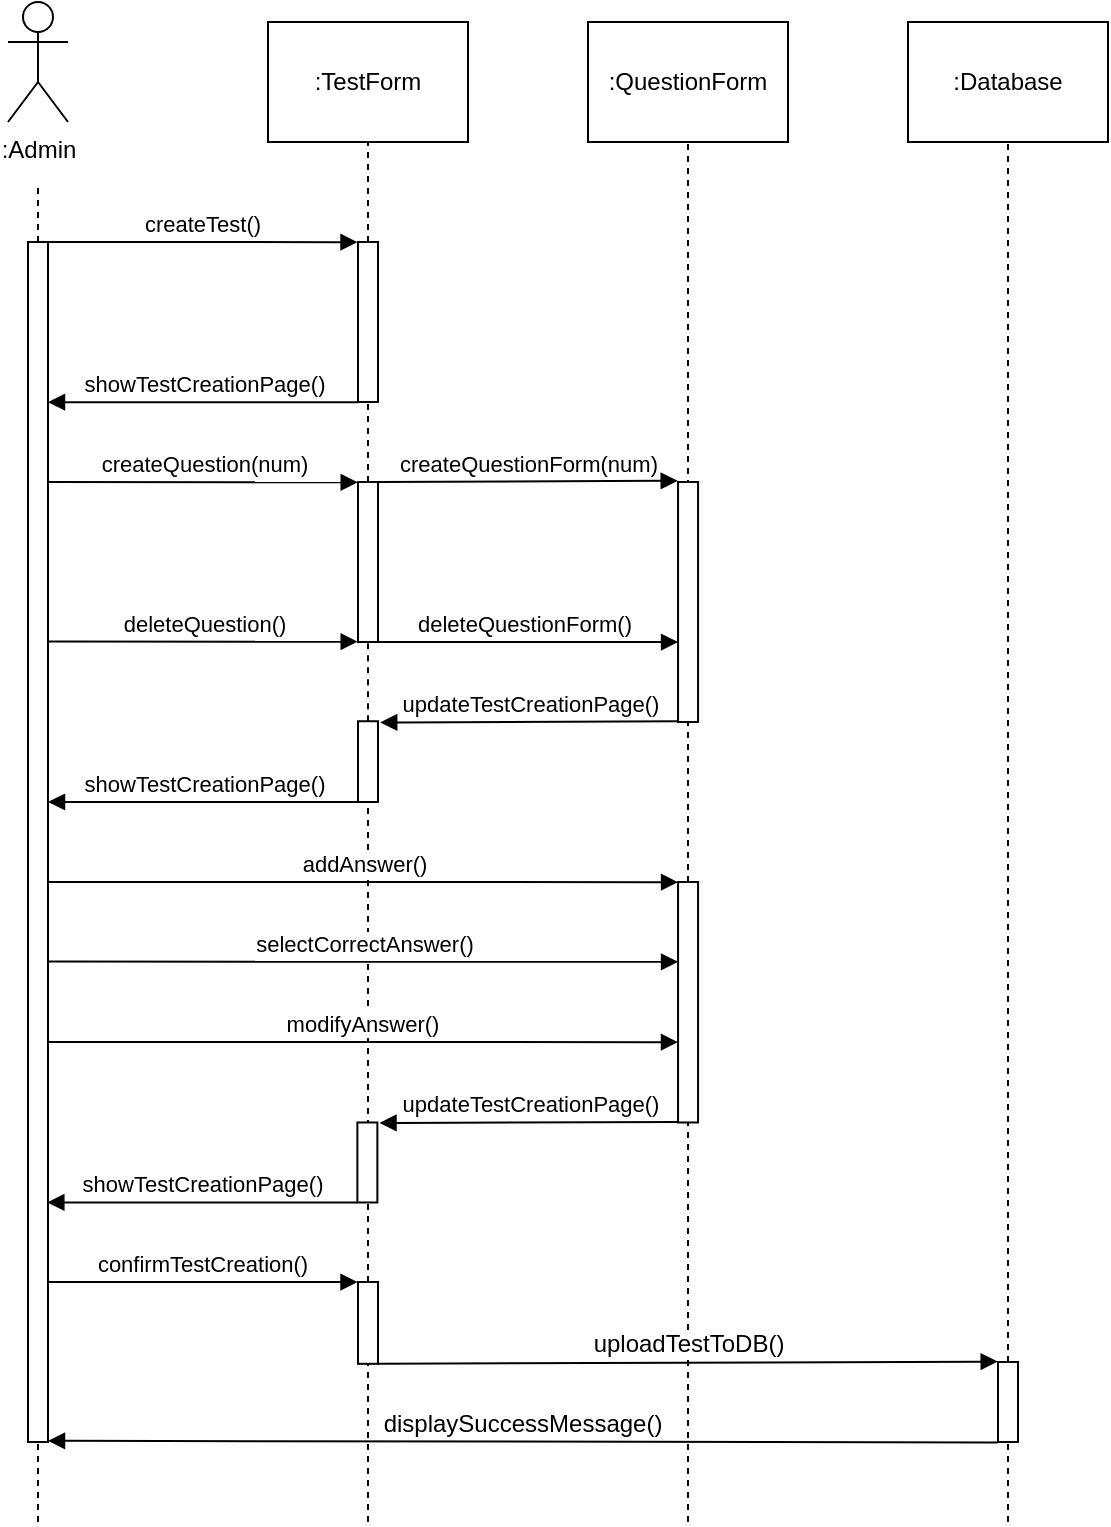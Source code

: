 <mxfile version="20.5.3" type="google"><diagram id="e7WppvACt4baYeumJCWm" name="Page-1"><mxGraphModel grid="1" page="1" gridSize="10" guides="1" tooltips="1" connect="1" arrows="1" fold="1" pageScale="1" pageWidth="850" pageHeight="1100" math="0" shadow="0"><root><mxCell id="0"/><mxCell id="1" parent="0"/><mxCell id="4cmS1GomNPIlw_1de7h4-1" value=":Admin" style="shape=umlActor;verticalLabelPosition=bottom;verticalAlign=top;html=1;outlineConnect=0;" vertex="1" parent="1"><mxGeometry x="120" y="120" width="30" height="60" as="geometry"/></mxCell><mxCell id="4cmS1GomNPIlw_1de7h4-3" value="&lt;font style=&quot;font-size: 12px;&quot;&gt;:TestForm&lt;/font&gt;" style="rounded=0;whiteSpace=wrap;html=1;" vertex="1" parent="1"><mxGeometry x="250" y="130" width="100" height="60" as="geometry"/></mxCell><mxCell id="4cmS1GomNPIlw_1de7h4-4" value="&lt;font style=&quot;font-size: 12px;&quot;&gt;:QuestionForm&lt;/font&gt;" style="rounded=0;whiteSpace=wrap;html=1;" vertex="1" parent="1"><mxGeometry x="410" y="130" width="100" height="60" as="geometry"/></mxCell><mxCell id="4cmS1GomNPIlw_1de7h4-5" value=":Database" style="rounded=0;whiteSpace=wrap;html=1;" vertex="1" parent="1"><mxGeometry x="570" y="130" width="100" height="60" as="geometry"/></mxCell><mxCell id="4cmS1GomNPIlw_1de7h4-7" value="" style="endArrow=none;dashed=1;html=1;rounded=0;entryX=0.5;entryY=1;entryDx=0;entryDy=0;startArrow=none;" edge="1" parent="1" source="4cmS1GomNPIlw_1de7h4-67" target="4cmS1GomNPIlw_1de7h4-4"><mxGeometry width="50" height="50" relative="1" as="geometry"><mxPoint x="460" y="880" as="sourcePoint"/><mxPoint x="330" y="300" as="targetPoint"/></mxGeometry></mxCell><mxCell id="4cmS1GomNPIlw_1de7h4-8" value="" style="endArrow=none;dashed=1;html=1;rounded=0;entryX=0.5;entryY=1;entryDx=0;entryDy=0;startArrow=none;" edge="1" parent="1" source="4cmS1GomNPIlw_1de7h4-13" target="4cmS1GomNPIlw_1de7h4-3"><mxGeometry width="50" height="50" relative="1" as="geometry"><mxPoint x="300" y="640" as="sourcePoint"/><mxPoint x="360" y="330" as="targetPoint"/></mxGeometry></mxCell><mxCell id="4cmS1GomNPIlw_1de7h4-9" value="" style="endArrow=none;dashed=1;html=1;rounded=0;entryX=0.5;entryY=1;entryDx=0;entryDy=0;startArrow=none;" edge="1" parent="1" source="4cmS1GomNPIlw_1de7h4-61" target="4cmS1GomNPIlw_1de7h4-5"><mxGeometry width="50" height="50" relative="1" as="geometry"><mxPoint x="620" y="840" as="sourcePoint"/><mxPoint x="360" y="330" as="targetPoint"/></mxGeometry></mxCell><mxCell id="4cmS1GomNPIlw_1de7h4-10" value="" style="endArrow=none;dashed=1;html=1;rounded=0;startArrow=none;" edge="1" parent="1" source="4cmS1GomNPIlw_1de7h4-11"><mxGeometry width="50" height="50" relative="1" as="geometry"><mxPoint x="135" y="640" as="sourcePoint"/><mxPoint x="135" y="210" as="targetPoint"/></mxGeometry></mxCell><mxCell id="4cmS1GomNPIlw_1de7h4-11" value="" style="html=1;points=[];perimeter=orthogonalPerimeter;" vertex="1" parent="1"><mxGeometry x="130" y="240" width="10" height="600" as="geometry"/></mxCell><mxCell id="4cmS1GomNPIlw_1de7h4-12" value="" style="endArrow=none;dashed=1;html=1;rounded=0;" edge="1" parent="1" target="4cmS1GomNPIlw_1de7h4-11"><mxGeometry width="50" height="50" relative="1" as="geometry"><mxPoint x="135" y="880" as="sourcePoint"/><mxPoint x="135" y="210.0" as="targetPoint"/></mxGeometry></mxCell><mxCell id="4cmS1GomNPIlw_1de7h4-13" value="" style="html=1;points=[];perimeter=orthogonalPerimeter;" vertex="1" parent="1"><mxGeometry x="295" y="240" width="10" height="80" as="geometry"/></mxCell><mxCell id="4cmS1GomNPIlw_1de7h4-15" value="" style="endArrow=none;dashed=1;html=1;rounded=0;entryX=0.5;entryY=1;entryDx=0;entryDy=0;startArrow=none;" edge="1" parent="1" source="4cmS1GomNPIlw_1de7h4-73" target="4cmS1GomNPIlw_1de7h4-13"><mxGeometry width="50" height="50" relative="1" as="geometry"><mxPoint x="300" y="880" as="sourcePoint"/><mxPoint x="300" y="190" as="targetPoint"/></mxGeometry></mxCell><mxCell id="4cmS1GomNPIlw_1de7h4-16" value="createTest()" style="html=1;verticalAlign=bottom;endArrow=block;rounded=0;entryX=-0.024;entryY=0.001;entryDx=0;entryDy=0;entryPerimeter=0;" edge="1" parent="1" target="4cmS1GomNPIlw_1de7h4-13"><mxGeometry width="80" relative="1" as="geometry"><mxPoint x="140" y="240" as="sourcePoint"/><mxPoint x="270" y="240" as="targetPoint"/></mxGeometry></mxCell><mxCell id="4cmS1GomNPIlw_1de7h4-24" value="showTestCreationPage()" style="html=1;verticalAlign=bottom;endArrow=block;rounded=0;fontSize=11;entryX=1;entryY=0.278;entryDx=0;entryDy=0;entryPerimeter=0;exitX=0.003;exitY=1.001;exitDx=0;exitDy=0;exitPerimeter=0;" edge="1" parent="1" source="4cmS1GomNPIlw_1de7h4-13"><mxGeometry width="80" relative="1" as="geometry"><mxPoint x="290" y="560" as="sourcePoint"/><mxPoint x="140" y="320.08" as="targetPoint"/></mxGeometry></mxCell><mxCell id="4cmS1GomNPIlw_1de7h4-32" value="createQuestion(num)" style="html=1;verticalAlign=bottom;startArrow=none;endArrow=block;startSize=8;rounded=0;strokeColor=default;fontSize=11;startFill=0;exitX=1;exitY=0.472;exitDx=0;exitDy=0;exitPerimeter=0;entryX=-0.014;entryY=0.002;entryDx=0;entryDy=0;entryPerimeter=0;" edge="1" parent="1" target="4cmS1GomNPIlw_1de7h4-73"><mxGeometry relative="1" as="geometry"><mxPoint x="140.03" y="360" as="sourcePoint"/><mxPoint x="300" y="360" as="targetPoint"/></mxGeometry></mxCell><mxCell id="4cmS1GomNPIlw_1de7h4-40" value="deleteQuestion()" style="html=1;verticalAlign=bottom;startArrow=none;endArrow=block;startSize=8;rounded=0;strokeColor=default;fontSize=11;startFill=0;exitX=1.019;exitY=0.333;exitDx=0;exitDy=0;exitPerimeter=0;entryX=-0.014;entryY=0.998;entryDx=0;entryDy=0;entryPerimeter=0;" edge="1" parent="1" source="4cmS1GomNPIlw_1de7h4-11" target="4cmS1GomNPIlw_1de7h4-73"><mxGeometry relative="1" as="geometry"><mxPoint x="140" y="399.76" as="sourcePoint"/><mxPoint x="300" y="399.76" as="targetPoint"/></mxGeometry></mxCell><mxCell id="4cmS1GomNPIlw_1de7h4-41" value="" style="html=1;points=[];perimeter=orthogonalPerimeter;fontSize=11;" vertex="1" parent="1"><mxGeometry x="455.03" y="360" width="10" height="120" as="geometry"/></mxCell><mxCell id="4cmS1GomNPIlw_1de7h4-43" value="updateTestCreationPage()" style="html=1;verticalAlign=bottom;endArrow=block;rounded=0;strokeColor=default;fontSize=11;exitX=0.031;exitY=0.997;exitDx=0;exitDy=0;exitPerimeter=0;entryX=1.107;entryY=0.006;entryDx=0;entryDy=0;entryPerimeter=0;" edge="1" parent="1" source="4cmS1GomNPIlw_1de7h4-41"><mxGeometry width="80" relative="1" as="geometry"><mxPoint x="330.03" y="489.96" as="sourcePoint"/><mxPoint x="306.1" y="480.24" as="targetPoint"/></mxGeometry></mxCell><mxCell id="4cmS1GomNPIlw_1de7h4-44" value="showTestCreationPage()" style="html=1;verticalAlign=bottom;endArrow=block;rounded=0;fontSize=11;entryX=1;entryY=0.278;entryDx=0;entryDy=0;entryPerimeter=0;exitX=0.003;exitY=1.001;exitDx=0;exitDy=0;exitPerimeter=0;" edge="1" parent="1"><mxGeometry width="80" relative="1" as="geometry"><mxPoint x="295.03" y="520" as="sourcePoint"/><mxPoint x="140.0" y="520" as="targetPoint"/></mxGeometry></mxCell><mxCell id="4cmS1GomNPIlw_1de7h4-57" value="confirmTestCreation()" style="html=1;verticalAlign=bottom;endArrow=block;rounded=0;entryX=-0.024;entryY=0.001;entryDx=0;entryDy=0;entryPerimeter=0;" edge="1" parent="1" target="4cmS1GomNPIlw_1de7h4-56"><mxGeometry width="80" relative="1" as="geometry"><mxPoint x="140.0" y="760.0" as="sourcePoint"/><mxPoint x="270" y="760.0" as="targetPoint"/></mxGeometry></mxCell><mxCell id="4cmS1GomNPIlw_1de7h4-61" value="" style="html=1;points=[];perimeter=orthogonalPerimeter;fontSize=12;" vertex="1" parent="1"><mxGeometry x="615" y="800" width="10" height="40" as="geometry"/></mxCell><mxCell id="4cmS1GomNPIlw_1de7h4-62" value="" style="endArrow=none;dashed=1;html=1;rounded=0;entryX=0.5;entryY=1;entryDx=0;entryDy=0;" edge="1" parent="1" target="4cmS1GomNPIlw_1de7h4-61"><mxGeometry width="50" height="50" relative="1" as="geometry"><mxPoint x="620" y="880" as="sourcePoint"/><mxPoint x="620" y="190" as="targetPoint"/></mxGeometry></mxCell><mxCell id="4cmS1GomNPIlw_1de7h4-65" value="displaySuccessMessage()" style="html=1;verticalAlign=bottom;endArrow=block;rounded=0;strokeColor=default;fontSize=12;exitX=-0.024;exitY=1.005;exitDx=0;exitDy=0;exitPerimeter=0;entryX=1;entryY=0.999;entryDx=0;entryDy=0;entryPerimeter=0;" edge="1" parent="1" source="4cmS1GomNPIlw_1de7h4-61" target="4cmS1GomNPIlw_1de7h4-11"><mxGeometry width="80" relative="1" as="geometry"><mxPoint x="390" y="750" as="sourcePoint"/><mxPoint x="470" y="750" as="targetPoint"/></mxGeometry></mxCell><mxCell id="4cmS1GomNPIlw_1de7h4-69" value="updateTestCreationPage()" style="html=1;verticalAlign=bottom;endArrow=block;rounded=0;strokeColor=default;fontSize=11;exitX=0.031;exitY=0.997;exitDx=0;exitDy=0;exitPerimeter=0;entryX=1.107;entryY=0.006;entryDx=0;entryDy=0;entryPerimeter=0;" edge="1" parent="1" target="4cmS1GomNPIlw_1de7h4-68"><mxGeometry width="80" relative="1" as="geometry"><mxPoint x="455.03" y="680.0" as="sourcePoint"/><mxPoint x="389.72" y="640.28" as="targetPoint"/></mxGeometry></mxCell><mxCell id="4cmS1GomNPIlw_1de7h4-70" value="showTestCreationPage()" style="html=1;verticalAlign=bottom;endArrow=block;rounded=0;fontSize=11;entryX=1;entryY=0.278;entryDx=0;entryDy=0;entryPerimeter=0;exitX=0.003;exitY=1.001;exitDx=0;exitDy=0;exitPerimeter=0;" edge="1" parent="1"><mxGeometry width="80" relative="1" as="geometry"><mxPoint x="294.69" y="720.24" as="sourcePoint"/><mxPoint x="139.66" y="720.24" as="targetPoint"/></mxGeometry></mxCell><mxCell id="4cmS1GomNPIlw_1de7h4-73" value="" style="html=1;points=[];perimeter=orthogonalPerimeter;fontSize=12;" vertex="1" parent="1"><mxGeometry x="295" y="360" width="10" height="80" as="geometry"/></mxCell><mxCell id="4cmS1GomNPIlw_1de7h4-74" value="" style="endArrow=none;dashed=1;html=1;rounded=0;entryX=0.5;entryY=1;entryDx=0;entryDy=0;startArrow=none;" edge="1" parent="1" source="4cmS1GomNPIlw_1de7h4-75" target="4cmS1GomNPIlw_1de7h4-73"><mxGeometry width="50" height="50" relative="1" as="geometry"><mxPoint x="300" y="880" as="sourcePoint"/><mxPoint x="300" y="320" as="targetPoint"/></mxGeometry></mxCell><mxCell id="4cmS1GomNPIlw_1de7h4-75" value="" style="html=1;points=[];perimeter=orthogonalPerimeter;fontSize=12;" vertex="1" parent="1"><mxGeometry x="295" y="479.62" width="10" height="40.38" as="geometry"/></mxCell><mxCell id="4cmS1GomNPIlw_1de7h4-76" value="" style="endArrow=none;dashed=1;html=1;rounded=0;entryX=0.5;entryY=1;entryDx=0;entryDy=0;" edge="1" parent="1" target="4cmS1GomNPIlw_1de7h4-75"><mxGeometry width="50" height="50" relative="1" as="geometry"><mxPoint x="300" y="880" as="sourcePoint"/><mxPoint x="300" y="440" as="targetPoint"/></mxGeometry></mxCell><mxCell id="4cmS1GomNPIlw_1de7h4-77" value="&lt;font style=&quot;font-size: 11px;&quot;&gt;createQuestionForm(num)&lt;/font&gt;" style="html=1;verticalAlign=bottom;endArrow=block;rounded=0;strokeColor=default;fontSize=12;entryX=-0.017;entryY=-0.005;entryDx=0;entryDy=0;entryPerimeter=0;exitX=1;exitY=0;exitDx=0;exitDy=0;exitPerimeter=0;" edge="1" parent="1" source="4cmS1GomNPIlw_1de7h4-73" target="4cmS1GomNPIlw_1de7h4-41"><mxGeometry width="80" relative="1" as="geometry"><mxPoint x="305" y="439.52" as="sourcePoint"/><mxPoint x="385" y="439.52" as="targetPoint"/></mxGeometry></mxCell><mxCell id="4cmS1GomNPIlw_1de7h4-78" value="deleteQuestionForm()" style="html=1;verticalAlign=bottom;startArrow=none;endArrow=block;startSize=8;rounded=0;strokeColor=default;fontSize=11;startFill=0;exitX=1.019;exitY=0.333;exitDx=0;exitDy=0;exitPerimeter=0;entryX=-0.014;entryY=0.998;entryDx=0;entryDy=0;entryPerimeter=0;" edge="1" parent="1"><mxGeometry relative="1" as="geometry"><mxPoint x="300.36" y="440.0" as="sourcePoint"/><mxPoint x="455.03" y="440.04" as="targetPoint"/></mxGeometry></mxCell><mxCell id="4cmS1GomNPIlw_1de7h4-68" value="" style="html=1;points=[];perimeter=orthogonalPerimeter;fontSize=11;" vertex="1" parent="1"><mxGeometry x="294.69" y="680.24" width="10" height="40" as="geometry"/></mxCell><mxCell id="4cmS1GomNPIlw_1de7h4-56" value="" style="html=1;points=[];perimeter=orthogonalPerimeter;" vertex="1" parent="1"><mxGeometry x="295" y="760" width="10" height="40.91" as="geometry"/></mxCell><mxCell id="4cmS1GomNPIlw_1de7h4-66" value="addAnswer()" style="html=1;verticalAlign=bottom;startArrow=none;endArrow=block;startSize=8;rounded=0;strokeColor=default;fontSize=11;startFill=0;exitX=1;exitY=0.472;exitDx=0;exitDy=0;exitPerimeter=0;" edge="1" parent="1"><mxGeometry relative="1" as="geometry"><mxPoint x="140.03" y="560" as="sourcePoint"/><mxPoint x="455.03" y="560.08" as="targetPoint"/></mxGeometry></mxCell><mxCell id="4cmS1GomNPIlw_1de7h4-80" value="selectCorrectAnswer()" style="html=1;verticalAlign=bottom;startArrow=none;endArrow=block;startSize=8;rounded=0;strokeColor=default;fontSize=11;startFill=0;exitX=1;exitY=0.472;exitDx=0;exitDy=0;exitPerimeter=0;" edge="1" parent="1"><mxGeometry relative="1" as="geometry"><mxPoint x="140.03" y="599.8" as="sourcePoint"/><mxPoint x="455.03" y="599.88" as="targetPoint"/></mxGeometry></mxCell><mxCell id="4cmS1GomNPIlw_1de7h4-67" value="" style="html=1;points=[];perimeter=orthogonalPerimeter;fontSize=11;" vertex="1" parent="1"><mxGeometry x="455.03" y="560" width="10" height="120.24" as="geometry"/></mxCell><mxCell id="4cmS1GomNPIlw_1de7h4-81" value="" style="endArrow=none;dashed=1;html=1;rounded=0;entryX=0.5;entryY=1;entryDx=0;entryDy=0;startArrow=none;" edge="1" parent="1" target="4cmS1GomNPIlw_1de7h4-67"><mxGeometry width="50" height="50" relative="1" as="geometry"><mxPoint x="460" y="880" as="sourcePoint"/><mxPoint x="460" y="190" as="targetPoint"/></mxGeometry></mxCell><mxCell id="4cmS1GomNPIlw_1de7h4-82" value="modifyAnswer()" style="html=1;verticalAlign=bottom;startArrow=none;endArrow=block;startSize=8;rounded=0;strokeColor=default;fontSize=11;startFill=0;exitX=1;exitY=0.472;exitDx=0;exitDy=0;exitPerimeter=0;" edge="1" parent="1"><mxGeometry relative="1" as="geometry"><mxPoint x="140.0" y="640" as="sourcePoint"/><mxPoint x="455" y="640.08" as="targetPoint"/></mxGeometry></mxCell><mxCell id="4cmS1GomNPIlw_1de7h4-63" value="uploadTestToDB()" style="html=1;verticalAlign=bottom;endArrow=block;rounded=0;strokeColor=default;fontSize=12;entryX=-0.014;entryY=-0.005;entryDx=0;entryDy=0;entryPerimeter=0;" edge="1" parent="1" target="4cmS1GomNPIlw_1de7h4-61"><mxGeometry width="80" relative="1" as="geometry"><mxPoint x="305.03" y="800.91" as="sourcePoint"/><mxPoint x="610" y="801" as="targetPoint"/></mxGeometry></mxCell></root></mxGraphModel></diagram></mxfile>
